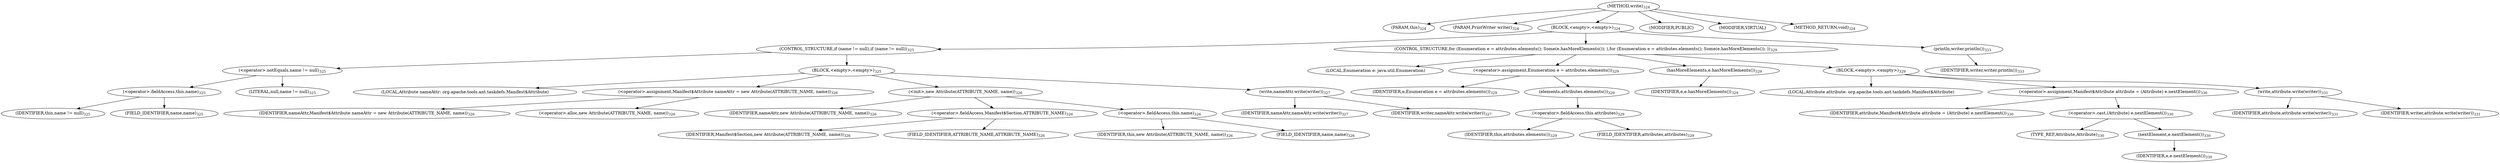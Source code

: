 digraph "write" {  
"628" [label = <(METHOD,write)<SUB>324</SUB>> ]
"629" [label = <(PARAM,this)<SUB>324</SUB>> ]
"630" [label = <(PARAM,PrintWriter writer)<SUB>324</SUB>> ]
"631" [label = <(BLOCK,&lt;empty&gt;,&lt;empty&gt;)<SUB>324</SUB>> ]
"632" [label = <(CONTROL_STRUCTURE,if (name != null),if (name != null))<SUB>325</SUB>> ]
"633" [label = <(&lt;operator&gt;.notEquals,name != null)<SUB>325</SUB>> ]
"634" [label = <(&lt;operator&gt;.fieldAccess,this.name)<SUB>325</SUB>> ]
"635" [label = <(IDENTIFIER,this,name != null)<SUB>325</SUB>> ]
"636" [label = <(FIELD_IDENTIFIER,name,name)<SUB>325</SUB>> ]
"637" [label = <(LITERAL,null,name != null)<SUB>325</SUB>> ]
"638" [label = <(BLOCK,&lt;empty&gt;,&lt;empty&gt;)<SUB>325</SUB>> ]
"38" [label = <(LOCAL,Attribute nameAttr: org.apache.tools.ant.taskdefs.Manifest$Attribute)> ]
"639" [label = <(&lt;operator&gt;.assignment,Manifest$Attribute nameAttr = new Attribute(ATTRIBUTE_NAME, name))<SUB>326</SUB>> ]
"640" [label = <(IDENTIFIER,nameAttr,Manifest$Attribute nameAttr = new Attribute(ATTRIBUTE_NAME, name))<SUB>326</SUB>> ]
"641" [label = <(&lt;operator&gt;.alloc,new Attribute(ATTRIBUTE_NAME, name))<SUB>326</SUB>> ]
"642" [label = <(&lt;init&gt;,new Attribute(ATTRIBUTE_NAME, name))<SUB>326</SUB>> ]
"37" [label = <(IDENTIFIER,nameAttr,new Attribute(ATTRIBUTE_NAME, name))<SUB>326</SUB>> ]
"643" [label = <(&lt;operator&gt;.fieldAccess,Manifest$Section.ATTRIBUTE_NAME)<SUB>326</SUB>> ]
"644" [label = <(IDENTIFIER,Manifest$Section,new Attribute(ATTRIBUTE_NAME, name))<SUB>326</SUB>> ]
"645" [label = <(FIELD_IDENTIFIER,ATTRIBUTE_NAME,ATTRIBUTE_NAME)<SUB>326</SUB>> ]
"646" [label = <(&lt;operator&gt;.fieldAccess,this.name)<SUB>326</SUB>> ]
"647" [label = <(IDENTIFIER,this,new Attribute(ATTRIBUTE_NAME, name))<SUB>326</SUB>> ]
"648" [label = <(FIELD_IDENTIFIER,name,name)<SUB>326</SUB>> ]
"649" [label = <(write,nameAttr.write(writer))<SUB>327</SUB>> ]
"650" [label = <(IDENTIFIER,nameAttr,nameAttr.write(writer))<SUB>327</SUB>> ]
"651" [label = <(IDENTIFIER,writer,nameAttr.write(writer))<SUB>327</SUB>> ]
"652" [label = <(CONTROL_STRUCTURE,for (Enumeration e = attributes.elements(); Some(e.hasMoreElements()); ),for (Enumeration e = attributes.elements(); Some(e.hasMoreElements()); ))<SUB>329</SUB>> ]
"653" [label = <(LOCAL,Enumeration e: java.util.Enumeration)> ]
"654" [label = <(&lt;operator&gt;.assignment,Enumeration e = attributes.elements())<SUB>329</SUB>> ]
"655" [label = <(IDENTIFIER,e,Enumeration e = attributes.elements())<SUB>329</SUB>> ]
"656" [label = <(elements,attributes.elements())<SUB>329</SUB>> ]
"657" [label = <(&lt;operator&gt;.fieldAccess,this.attributes)<SUB>329</SUB>> ]
"658" [label = <(IDENTIFIER,this,attributes.elements())<SUB>329</SUB>> ]
"659" [label = <(FIELD_IDENTIFIER,attributes,attributes)<SUB>329</SUB>> ]
"660" [label = <(hasMoreElements,e.hasMoreElements())<SUB>329</SUB>> ]
"661" [label = <(IDENTIFIER,e,e.hasMoreElements())<SUB>329</SUB>> ]
"662" [label = <(BLOCK,&lt;empty&gt;,&lt;empty&gt;)<SUB>329</SUB>> ]
"663" [label = <(LOCAL,Attribute attribute: org.apache.tools.ant.taskdefs.Manifest$Attribute)> ]
"664" [label = <(&lt;operator&gt;.assignment,Manifest$Attribute attribute = (Attribute) e.nextElement())<SUB>330</SUB>> ]
"665" [label = <(IDENTIFIER,attribute,Manifest$Attribute attribute = (Attribute) e.nextElement())<SUB>330</SUB>> ]
"666" [label = <(&lt;operator&gt;.cast,(Attribute) e.nextElement())<SUB>330</SUB>> ]
"667" [label = <(TYPE_REF,Attribute,Attribute)<SUB>330</SUB>> ]
"668" [label = <(nextElement,e.nextElement())<SUB>330</SUB>> ]
"669" [label = <(IDENTIFIER,e,e.nextElement())<SUB>330</SUB>> ]
"670" [label = <(write,attribute.write(writer))<SUB>331</SUB>> ]
"671" [label = <(IDENTIFIER,attribute,attribute.write(writer))<SUB>331</SUB>> ]
"672" [label = <(IDENTIFIER,writer,attribute.write(writer))<SUB>331</SUB>> ]
"673" [label = <(println,writer.println())<SUB>333</SUB>> ]
"674" [label = <(IDENTIFIER,writer,writer.println())<SUB>333</SUB>> ]
"675" [label = <(MODIFIER,PUBLIC)> ]
"676" [label = <(MODIFIER,VIRTUAL)> ]
"677" [label = <(METHOD_RETURN,void)<SUB>324</SUB>> ]
  "628" -> "629" 
  "628" -> "630" 
  "628" -> "631" 
  "628" -> "675" 
  "628" -> "676" 
  "628" -> "677" 
  "631" -> "632" 
  "631" -> "652" 
  "631" -> "673" 
  "632" -> "633" 
  "632" -> "638" 
  "633" -> "634" 
  "633" -> "637" 
  "634" -> "635" 
  "634" -> "636" 
  "638" -> "38" 
  "638" -> "639" 
  "638" -> "642" 
  "638" -> "649" 
  "639" -> "640" 
  "639" -> "641" 
  "642" -> "37" 
  "642" -> "643" 
  "642" -> "646" 
  "643" -> "644" 
  "643" -> "645" 
  "646" -> "647" 
  "646" -> "648" 
  "649" -> "650" 
  "649" -> "651" 
  "652" -> "653" 
  "652" -> "654" 
  "652" -> "660" 
  "652" -> "662" 
  "654" -> "655" 
  "654" -> "656" 
  "656" -> "657" 
  "657" -> "658" 
  "657" -> "659" 
  "660" -> "661" 
  "662" -> "663" 
  "662" -> "664" 
  "662" -> "670" 
  "664" -> "665" 
  "664" -> "666" 
  "666" -> "667" 
  "666" -> "668" 
  "668" -> "669" 
  "670" -> "671" 
  "670" -> "672" 
  "673" -> "674" 
}
